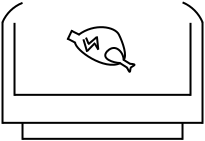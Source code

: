 <?xml version="1.0" encoding="UTF-8"?>
<dia:diagram xmlns:dia="http://www.lysator.liu.se/~alla/dia/">
  <dia:layer name="Hintergrund" visible="true" active="true">
    <dia:group>
      <dia:object type="Standard - BezierLine" version="0" id="O0">
        <dia:attribute name="obj_pos">
          <dia:point val="6.8,3.8"/>
        </dia:attribute>
        <dia:attribute name="obj_bb">
          <dia:rectangle val="6.73,3.367;9.176,5.131"/>
        </dia:attribute>
        <dia:attribute name="bez_points">
          <dia:point val="6.8,3.8"/>
          <dia:point val="7.6,3.2"/>
          <dia:point val="8.62,3.389"/>
          <dia:point val="8.82,3.789"/>
          <dia:point val="9.02,4.189"/>
          <dia:point val="9.248,4.86"/>
          <dia:point val="9.048,5.06"/>
        </dia:attribute>
        <dia:attribute name="corner_types">
          <dia:enum val="0"/>
          <dia:enum val="0"/>
          <dia:enum val="0"/>
        </dia:attribute>
        <dia:attribute name="line_width">
          <dia:real val="0.1"/>
        </dia:attribute>
      </dia:object>
      <dia:object type="Standard - BezierLine" version="0" id="O1">
        <dia:attribute name="obj_pos">
          <dia:point val="6.626,4.167"/>
        </dia:attribute>
        <dia:attribute name="obj_bb">
          <dia:rectangle val="6.576,4.117;8.968,5.349"/>
        </dia:attribute>
        <dia:attribute name="bez_points">
          <dia:point val="6.626,4.167"/>
          <dia:point val="6.626,4.567"/>
          <dia:point val="8.101,5.609"/>
          <dia:point val="8.901,5.209"/>
        </dia:attribute>
        <dia:attribute name="corner_types">
          <dia:enum val="0"/>
          <dia:enum val="0"/>
        </dia:attribute>
        <dia:attribute name="line_width">
          <dia:real val="0.1"/>
        </dia:attribute>
      </dia:object>
      <dia:object type="Standard - BezierLine" version="0" id="O2">
        <dia:attribute name="obj_pos">
          <dia:point val="8.245,4.612"/>
        </dia:attribute>
        <dia:attribute name="obj_bb">
          <dia:rectangle val="8.174,4.407;9.106,5.116"/>
        </dia:attribute>
        <dia:attribute name="bez_points">
          <dia:point val="8.245,4.612"/>
          <dia:point val="8.645,4.212"/>
          <dia:point val="9.056,4.666"/>
          <dia:point val="9.056,5.066"/>
        </dia:attribute>
        <dia:attribute name="corner_types">
          <dia:enum val="0"/>
          <dia:enum val="0"/>
        </dia:attribute>
        <dia:attribute name="line_width">
          <dia:real val="0.1"/>
        </dia:attribute>
      </dia:object>
      <dia:object type="Standard - BezierLine" version="0" id="O3">
        <dia:attribute name="obj_pos">
          <dia:point val="8.254,4.601"/>
        </dia:attribute>
        <dia:attribute name="obj_bb">
          <dia:rectangle val="8.087,4.53;8.931,5.259"/>
        </dia:attribute>
        <dia:attribute name="bez_points">
          <dia:point val="8.254,4.601"/>
          <dia:point val="7.854,5.001"/>
          <dia:point val="8.582,5.209"/>
          <dia:point val="8.881,5.209"/>
        </dia:attribute>
        <dia:attribute name="corner_types">
          <dia:enum val="0"/>
          <dia:enum val="0"/>
        </dia:attribute>
        <dia:attribute name="line_width">
          <dia:real val="0.1"/>
        </dia:attribute>
      </dia:object>
      <dia:object type="Standard - Line" version="0" id="O4">
        <dia:attribute name="obj_pos">
          <dia:point val="6.854,3.801"/>
        </dia:attribute>
        <dia:attribute name="obj_bb">
          <dia:rectangle val="6.387,3.534;6.921,3.868"/>
        </dia:attribute>
        <dia:attribute name="conn_endpoints">
          <dia:point val="6.854,3.801"/>
          <dia:point val="6.454,3.601"/>
        </dia:attribute>
        <dia:attribute name="numcp">
          <dia:int val="1"/>
        </dia:attribute>
        <dia:attribute name="line_width">
          <dia:real val="0.1"/>
        </dia:attribute>
      </dia:object>
      <dia:object type="Standard - Line" version="0" id="O5">
        <dia:attribute name="obj_pos">
          <dia:point val="6.253,3.99"/>
        </dia:attribute>
        <dia:attribute name="obj_bb">
          <dia:rectangle val="6.185,3.922;6.722,4.268"/>
        </dia:attribute>
        <dia:attribute name="conn_endpoints">
          <dia:point val="6.253,3.99"/>
          <dia:point val="6.654,4.201"/>
        </dia:attribute>
        <dia:attribute name="numcp">
          <dia:int val="1"/>
        </dia:attribute>
        <dia:attribute name="line_width">
          <dia:real val="0.1"/>
        </dia:attribute>
      </dia:object>
      <dia:object type="Standard - Line" version="0" id="O6">
        <dia:attribute name="obj_pos">
          <dia:point val="9.031,5.035"/>
        </dia:attribute>
        <dia:attribute name="obj_bb">
          <dia:rectangle val="8.963,4.966;9.459,5.327"/>
        </dia:attribute>
        <dia:attribute name="conn_endpoints">
          <dia:point val="9.031,5.035"/>
          <dia:point val="9.39,5.258"/>
        </dia:attribute>
        <dia:attribute name="numcp">
          <dia:int val="1"/>
        </dia:attribute>
        <dia:attribute name="line_width">
          <dia:real val="0.1"/>
        </dia:attribute>
      </dia:object>
      <dia:object type="Standard - Line" version="0" id="O7">
        <dia:attribute name="obj_pos">
          <dia:point val="8.854,5.201"/>
        </dia:attribute>
        <dia:attribute name="obj_bb">
          <dia:rectangle val="8.785,5.132;9.312,5.52"/>
        </dia:attribute>
        <dia:attribute name="conn_endpoints">
          <dia:point val="8.854,5.201"/>
          <dia:point val="9.243,5.45"/>
        </dia:attribute>
        <dia:attribute name="numcp">
          <dia:int val="1"/>
        </dia:attribute>
        <dia:attribute name="line_width">
          <dia:real val="0.1"/>
        </dia:attribute>
      </dia:object>
      <dia:object type="Standard - Line" version="0" id="O8">
        <dia:attribute name="obj_pos">
          <dia:point val="7.045,4.023"/>
        </dia:attribute>
        <dia:attribute name="obj_bb">
          <dia:rectangle val="6.983,3.961;7.294,4.712"/>
        </dia:attribute>
        <dia:attribute name="conn_endpoints">
          <dia:point val="7.045,4.023"/>
          <dia:point val="7.232,4.65"/>
        </dia:attribute>
        <dia:attribute name="numcp">
          <dia:int val="1"/>
        </dia:attribute>
        <dia:attribute name="line_width">
          <dia:real val="0.1"/>
        </dia:attribute>
      </dia:object>
      <dia:object type="Standard - Line" version="0" id="O9">
        <dia:attribute name="obj_pos">
          <dia:point val="7.632,4.202"/>
        </dia:attribute>
        <dia:attribute name="obj_bb">
          <dia:rectangle val="7.169,4.131;7.703,4.674"/>
        </dia:attribute>
        <dia:attribute name="conn_endpoints">
          <dia:point val="7.632,4.202"/>
          <dia:point val="7.24,4.604"/>
        </dia:attribute>
        <dia:attribute name="numcp">
          <dia:int val="1"/>
        </dia:attribute>
        <dia:attribute name="line_width">
          <dia:real val="0.1"/>
        </dia:attribute>
      </dia:object>
      <dia:object type="Standard - Line" version="0" id="O10">
        <dia:attribute name="obj_pos">
          <dia:point val="7.624,4.26"/>
        </dia:attribute>
        <dia:attribute name="obj_bb">
          <dia:rectangle val="7.555,4.192;7.861,4.613"/>
        </dia:attribute>
        <dia:attribute name="conn_endpoints">
          <dia:point val="7.624,4.26"/>
          <dia:point val="7.793,4.544"/>
        </dia:attribute>
        <dia:attribute name="numcp">
          <dia:int val="1"/>
        </dia:attribute>
        <dia:attribute name="line_width">
          <dia:real val="0.1"/>
        </dia:attribute>
      </dia:object>
      <dia:object type="Standard - BezierLine" version="0" id="O11">
        <dia:attribute name="obj_pos">
          <dia:point val="9.365,5.248"/>
        </dia:attribute>
        <dia:attribute name="obj_bb">
          <dia:rectangle val="9.155,5.195;9.651,5.701"/>
        </dia:attribute>
        <dia:attribute name="bez_points">
          <dia:point val="9.365,5.248"/>
          <dia:point val="9.818,5.27"/>
          <dia:point val="9.492,5.36"/>
          <dia:point val="9.424,5.428"/>
          <dia:point val="9.356,5.496"/>
          <dia:point val="9.437,5.894"/>
          <dia:point val="9.222,5.429"/>
        </dia:attribute>
        <dia:attribute name="corner_types">
          <dia:enum val="0"/>
          <dia:enum val="0"/>
          <dia:enum val="0"/>
        </dia:attribute>
        <dia:attribute name="line_width">
          <dia:real val="0.1"/>
        </dia:attribute>
      </dia:object>
      <dia:object type="Standard - Line" version="0" id="O12">
        <dia:attribute name="obj_pos">
          <dia:point val="7.174,3.939"/>
        </dia:attribute>
        <dia:attribute name="obj_bb">
          <dia:rectangle val="7.109,3.874;7.364,4.299"/>
        </dia:attribute>
        <dia:attribute name="conn_endpoints">
          <dia:point val="7.174,3.939"/>
          <dia:point val="7.299,4.234"/>
        </dia:attribute>
        <dia:attribute name="numcp">
          <dia:int val="1"/>
        </dia:attribute>
        <dia:attribute name="line_width">
          <dia:real val="0.1"/>
        </dia:attribute>
      </dia:object>
      <dia:object type="Standard - Line" version="0" id="O13">
        <dia:attribute name="obj_pos">
          <dia:point val="7.279,4.279"/>
        </dia:attribute>
        <dia:attribute name="obj_bb">
          <dia:rectangle val="7.208,3.851;7.772,4.349"/>
        </dia:attribute>
        <dia:attribute name="conn_endpoints">
          <dia:point val="7.279,4.279"/>
          <dia:point val="7.702,3.921"/>
        </dia:attribute>
        <dia:attribute name="numcp">
          <dia:int val="1"/>
        </dia:attribute>
        <dia:attribute name="line_width">
          <dia:real val="0.1"/>
        </dia:attribute>
      </dia:object>
      <dia:object type="Standard - Line" version="0" id="O14">
        <dia:attribute name="obj_pos">
          <dia:point val="7.719,3.877"/>
        </dia:attribute>
        <dia:attribute name="obj_bb">
          <dia:rectangle val="7.664,3.822;7.842,4.582"/>
        </dia:attribute>
        <dia:attribute name="conn_endpoints">
          <dia:point val="7.719,3.877"/>
          <dia:point val="7.787,4.527"/>
        </dia:attribute>
        <dia:attribute name="numcp">
          <dia:int val="1"/>
        </dia:attribute>
        <dia:attribute name="line_width">
          <dia:real val="0.1"/>
        </dia:attribute>
      </dia:object>
      <dia:object type="Standard - Line" version="0" id="O15">
        <dia:attribute name="obj_pos">
          <dia:point val="6.481,3.56"/>
        </dia:attribute>
        <dia:attribute name="obj_bb">
          <dia:rectangle val="6.182,3.493;6.548,4.113"/>
        </dia:attribute>
        <dia:attribute name="conn_endpoints">
          <dia:point val="6.481,3.56"/>
          <dia:point val="6.249,4.046"/>
        </dia:attribute>
        <dia:attribute name="numcp">
          <dia:int val="1"/>
        </dia:attribute>
        <dia:attribute name="line_width">
          <dia:real val="0.1"/>
        </dia:attribute>
      </dia:object>
    </dia:group>
    <dia:group>
      <dia:object type="Standard - Arc" version="0" id="O16">
        <dia:attribute name="obj_pos">
          <dia:point val="4,2.2"/>
        </dia:attribute>
        <dia:attribute name="obj_bb">
          <dia:rectangle val="2.924,2.129;4.071,3.251"/>
        </dia:attribute>
        <dia:attribute name="conn_endpoints">
          <dia:point val="4,2.2"/>
          <dia:point val="2.995,3.18"/>
        </dia:attribute>
        <dia:attribute name="curve_distance">
          <dia:real val="0.141"/>
        </dia:attribute>
      </dia:object>
      <dia:object type="Standard - Arc" version="0" id="O17">
        <dia:attribute name="obj_pos">
          <dia:point val="12.004,2.179"/>
        </dia:attribute>
        <dia:attribute name="obj_bb">
          <dia:rectangle val="11.933,2.109;13.075,3.25"/>
        </dia:attribute>
        <dia:attribute name="conn_endpoints">
          <dia:point val="12.004,2.179"/>
          <dia:point val="13.004,3.179"/>
        </dia:attribute>
        <dia:attribute name="curve_distance">
          <dia:real val="-0.141"/>
        </dia:attribute>
      </dia:object>
      <dia:object type="Standard - Line" version="0" id="O18">
        <dia:attribute name="obj_pos">
          <dia:point val="3,8.2"/>
        </dia:attribute>
        <dia:attribute name="obj_bb">
          <dia:rectangle val="2.95,8.15;13.05,8.25"/>
        </dia:attribute>
        <dia:attribute name="conn_endpoints">
          <dia:point val="3,8.2"/>
          <dia:point val="13,8.2"/>
        </dia:attribute>
        <dia:attribute name="numcp">
          <dia:int val="1"/>
        </dia:attribute>
      </dia:object>
      <dia:object type="Standard - Line" version="0" id="O19">
        <dia:attribute name="obj_pos">
          <dia:point val="3,3.16"/>
        </dia:attribute>
        <dia:attribute name="obj_bb">
          <dia:rectangle val="2.95,3.11;3.05,8.3"/>
        </dia:attribute>
        <dia:attribute name="conn_endpoints">
          <dia:point val="3,3.16"/>
          <dia:point val="3,8.25"/>
        </dia:attribute>
        <dia:attribute name="numcp">
          <dia:int val="1"/>
        </dia:attribute>
      </dia:object>
      <dia:object type="Standard - Line" version="0" id="O20">
        <dia:attribute name="obj_pos">
          <dia:point val="13,3.16"/>
        </dia:attribute>
        <dia:attribute name="obj_bb">
          <dia:rectangle val="12.95,3.11;13.05,8.3"/>
        </dia:attribute>
        <dia:attribute name="conn_endpoints">
          <dia:point val="13,3.16"/>
          <dia:point val="13,8.25"/>
        </dia:attribute>
        <dia:attribute name="numcp">
          <dia:int val="1"/>
        </dia:attribute>
      </dia:object>
      <dia:object type="Standard - Line" version="0" id="O21">
        <dia:attribute name="obj_pos">
          <dia:point val="4,8.21"/>
        </dia:attribute>
        <dia:attribute name="obj_bb">
          <dia:rectangle val="3.95,8.16;4.05,9.1"/>
        </dia:attribute>
        <dia:attribute name="conn_endpoints">
          <dia:point val="4,8.21"/>
          <dia:point val="4,9.05"/>
        </dia:attribute>
        <dia:attribute name="numcp">
          <dia:int val="1"/>
        </dia:attribute>
      </dia:object>
      <dia:object type="Standard - Line" version="0" id="O22">
        <dia:attribute name="obj_pos">
          <dia:point val="4,9"/>
        </dia:attribute>
        <dia:attribute name="obj_bb">
          <dia:rectangle val="3.95,8.95;12.05,9.05"/>
        </dia:attribute>
        <dia:attribute name="conn_endpoints">
          <dia:point val="4,9"/>
          <dia:point val="12,9"/>
        </dia:attribute>
        <dia:attribute name="numcp">
          <dia:int val="1"/>
        </dia:attribute>
      </dia:object>
      <dia:object type="Standard - Line" version="0" id="O23">
        <dia:attribute name="obj_pos">
          <dia:point val="12,8.2"/>
        </dia:attribute>
        <dia:attribute name="obj_bb">
          <dia:rectangle val="11.95,8.15;12.05,9.1"/>
        </dia:attribute>
        <dia:attribute name="conn_endpoints">
          <dia:point val="12,8.2"/>
          <dia:point val="12,9.05"/>
        </dia:attribute>
        <dia:attribute name="numcp">
          <dia:int val="1"/>
        </dia:attribute>
      </dia:object>
      <dia:object type="Standard - Line" version="0" id="O24">
        <dia:attribute name="obj_pos">
          <dia:point val="3.6,3.2"/>
        </dia:attribute>
        <dia:attribute name="obj_bb">
          <dia:rectangle val="3.55,3.15;3.65,6.9"/>
        </dia:attribute>
        <dia:attribute name="conn_endpoints">
          <dia:point val="3.6,3.2"/>
          <dia:point val="3.6,6.85"/>
        </dia:attribute>
        <dia:attribute name="numcp">
          <dia:int val="1"/>
        </dia:attribute>
      </dia:object>
      <dia:object type="Standard - Line" version="0" id="O25">
        <dia:attribute name="obj_pos">
          <dia:point val="3.6,6.8"/>
        </dia:attribute>
        <dia:attribute name="obj_bb">
          <dia:rectangle val="3.55,6.75;12.45,6.85"/>
        </dia:attribute>
        <dia:attribute name="conn_endpoints">
          <dia:point val="3.6,6.8"/>
          <dia:point val="12.4,6.8"/>
        </dia:attribute>
        <dia:attribute name="numcp">
          <dia:int val="1"/>
        </dia:attribute>
      </dia:object>
      <dia:object type="Standard - Line" version="0" id="O26">
        <dia:attribute name="obj_pos">
          <dia:point val="12.4,3.2"/>
        </dia:attribute>
        <dia:attribute name="obj_bb">
          <dia:rectangle val="12.35,3.15;12.45,6.9"/>
        </dia:attribute>
        <dia:attribute name="conn_endpoints">
          <dia:point val="12.4,3.2"/>
          <dia:point val="12.4,6.85"/>
        </dia:attribute>
        <dia:attribute name="numcp">
          <dia:int val="1"/>
        </dia:attribute>
      </dia:object>
    </dia:group>
  </dia:layer>
</dia:diagram>
